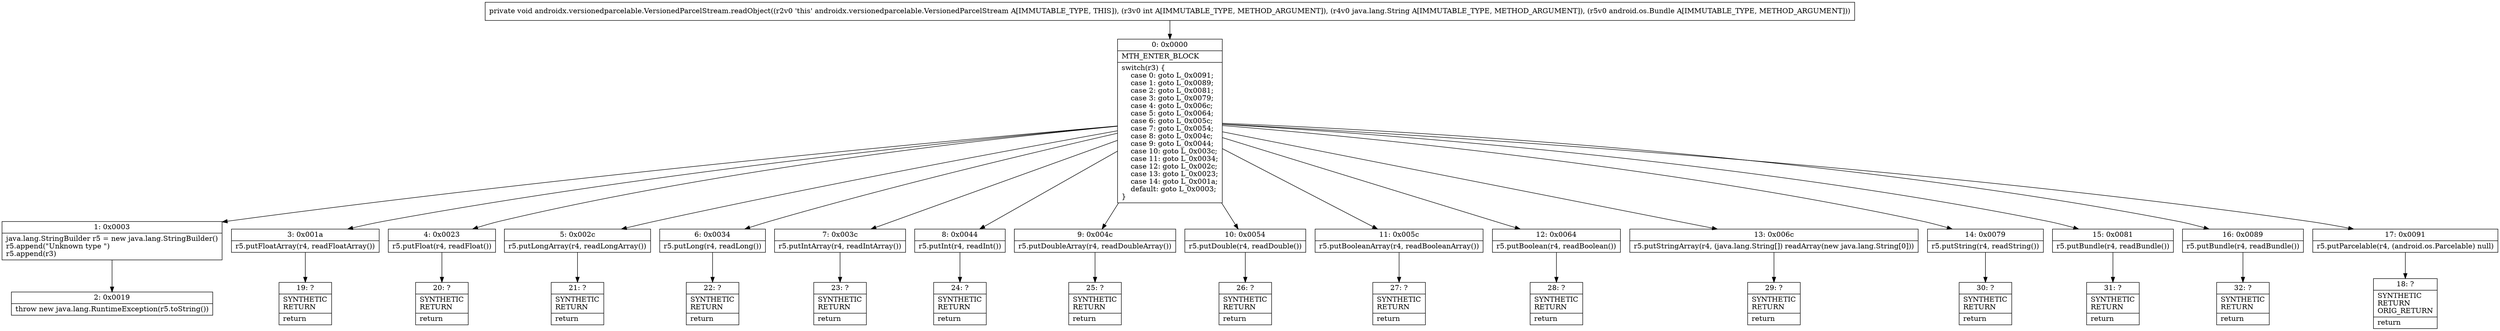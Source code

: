 digraph "CFG forandroidx.versionedparcelable.VersionedParcelStream.readObject(ILjava\/lang\/String;Landroid\/os\/Bundle;)V" {
Node_0 [shape=record,label="{0\:\ 0x0000|MTH_ENTER_BLOCK\l|switch(r3) \{\l    case 0: goto L_0x0091;\l    case 1: goto L_0x0089;\l    case 2: goto L_0x0081;\l    case 3: goto L_0x0079;\l    case 4: goto L_0x006c;\l    case 5: goto L_0x0064;\l    case 6: goto L_0x005c;\l    case 7: goto L_0x0054;\l    case 8: goto L_0x004c;\l    case 9: goto L_0x0044;\l    case 10: goto L_0x003c;\l    case 11: goto L_0x0034;\l    case 12: goto L_0x002c;\l    case 13: goto L_0x0023;\l    case 14: goto L_0x001a;\l    default: goto L_0x0003;\l\}\l}"];
Node_1 [shape=record,label="{1\:\ 0x0003|java.lang.StringBuilder r5 = new java.lang.StringBuilder()\lr5.append(\"Unknown type \")\lr5.append(r3)\l}"];
Node_2 [shape=record,label="{2\:\ 0x0019|throw new java.lang.RuntimeException(r5.toString())\l}"];
Node_3 [shape=record,label="{3\:\ 0x001a|r5.putFloatArray(r4, readFloatArray())\l}"];
Node_4 [shape=record,label="{4\:\ 0x0023|r5.putFloat(r4, readFloat())\l}"];
Node_5 [shape=record,label="{5\:\ 0x002c|r5.putLongArray(r4, readLongArray())\l}"];
Node_6 [shape=record,label="{6\:\ 0x0034|r5.putLong(r4, readLong())\l}"];
Node_7 [shape=record,label="{7\:\ 0x003c|r5.putIntArray(r4, readIntArray())\l}"];
Node_8 [shape=record,label="{8\:\ 0x0044|r5.putInt(r4, readInt())\l}"];
Node_9 [shape=record,label="{9\:\ 0x004c|r5.putDoubleArray(r4, readDoubleArray())\l}"];
Node_10 [shape=record,label="{10\:\ 0x0054|r5.putDouble(r4, readDouble())\l}"];
Node_11 [shape=record,label="{11\:\ 0x005c|r5.putBooleanArray(r4, readBooleanArray())\l}"];
Node_12 [shape=record,label="{12\:\ 0x0064|r5.putBoolean(r4, readBoolean())\l}"];
Node_13 [shape=record,label="{13\:\ 0x006c|r5.putStringArray(r4, (java.lang.String[]) readArray(new java.lang.String[0]))\l}"];
Node_14 [shape=record,label="{14\:\ 0x0079|r5.putString(r4, readString())\l}"];
Node_15 [shape=record,label="{15\:\ 0x0081|r5.putBundle(r4, readBundle())\l}"];
Node_16 [shape=record,label="{16\:\ 0x0089|r5.putBundle(r4, readBundle())\l}"];
Node_17 [shape=record,label="{17\:\ 0x0091|r5.putParcelable(r4, (android.os.Parcelable) null)\l}"];
Node_18 [shape=record,label="{18\:\ ?|SYNTHETIC\lRETURN\lORIG_RETURN\l|return\l}"];
Node_19 [shape=record,label="{19\:\ ?|SYNTHETIC\lRETURN\l|return\l}"];
Node_20 [shape=record,label="{20\:\ ?|SYNTHETIC\lRETURN\l|return\l}"];
Node_21 [shape=record,label="{21\:\ ?|SYNTHETIC\lRETURN\l|return\l}"];
Node_22 [shape=record,label="{22\:\ ?|SYNTHETIC\lRETURN\l|return\l}"];
Node_23 [shape=record,label="{23\:\ ?|SYNTHETIC\lRETURN\l|return\l}"];
Node_24 [shape=record,label="{24\:\ ?|SYNTHETIC\lRETURN\l|return\l}"];
Node_25 [shape=record,label="{25\:\ ?|SYNTHETIC\lRETURN\l|return\l}"];
Node_26 [shape=record,label="{26\:\ ?|SYNTHETIC\lRETURN\l|return\l}"];
Node_27 [shape=record,label="{27\:\ ?|SYNTHETIC\lRETURN\l|return\l}"];
Node_28 [shape=record,label="{28\:\ ?|SYNTHETIC\lRETURN\l|return\l}"];
Node_29 [shape=record,label="{29\:\ ?|SYNTHETIC\lRETURN\l|return\l}"];
Node_30 [shape=record,label="{30\:\ ?|SYNTHETIC\lRETURN\l|return\l}"];
Node_31 [shape=record,label="{31\:\ ?|SYNTHETIC\lRETURN\l|return\l}"];
Node_32 [shape=record,label="{32\:\ ?|SYNTHETIC\lRETURN\l|return\l}"];
MethodNode[shape=record,label="{private void androidx.versionedparcelable.VersionedParcelStream.readObject((r2v0 'this' androidx.versionedparcelable.VersionedParcelStream A[IMMUTABLE_TYPE, THIS]), (r3v0 int A[IMMUTABLE_TYPE, METHOD_ARGUMENT]), (r4v0 java.lang.String A[IMMUTABLE_TYPE, METHOD_ARGUMENT]), (r5v0 android.os.Bundle A[IMMUTABLE_TYPE, METHOD_ARGUMENT])) }"];
MethodNode -> Node_0;
Node_0 -> Node_1;
Node_0 -> Node_3;
Node_0 -> Node_4;
Node_0 -> Node_5;
Node_0 -> Node_6;
Node_0 -> Node_7;
Node_0 -> Node_8;
Node_0 -> Node_9;
Node_0 -> Node_10;
Node_0 -> Node_11;
Node_0 -> Node_12;
Node_0 -> Node_13;
Node_0 -> Node_14;
Node_0 -> Node_15;
Node_0 -> Node_16;
Node_0 -> Node_17;
Node_1 -> Node_2;
Node_3 -> Node_19;
Node_4 -> Node_20;
Node_5 -> Node_21;
Node_6 -> Node_22;
Node_7 -> Node_23;
Node_8 -> Node_24;
Node_9 -> Node_25;
Node_10 -> Node_26;
Node_11 -> Node_27;
Node_12 -> Node_28;
Node_13 -> Node_29;
Node_14 -> Node_30;
Node_15 -> Node_31;
Node_16 -> Node_32;
Node_17 -> Node_18;
}

